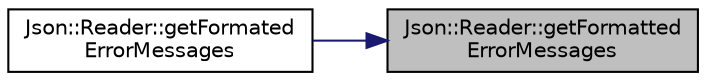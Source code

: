 digraph "Json::Reader::getFormattedErrorMessages"
{
 // LATEX_PDF_SIZE
  edge [fontname="Helvetica",fontsize="10",labelfontname="Helvetica",labelfontsize="10"];
  node [fontname="Helvetica",fontsize="10",shape=record];
  rankdir="RL";
  Node1 [label="Json::Reader::getFormatted\lErrorMessages",height=0.2,width=0.4,color="black", fillcolor="grey75", style="filled", fontcolor="black",tooltip="Returns a user friendly string that list errors in the parsed document."];
  Node1 -> Node2 [dir="back",color="midnightblue",fontsize="10",style="solid",fontname="Helvetica"];
  Node2 [label="Json::Reader::getFormated\lErrorMessages",height=0.2,width=0.4,color="black", fillcolor="white", style="filled",URL="$class_json_1_1_reader.html#a791cbc5afd1bef1631e07239dc452c79",tooltip="Returns a user friendly string that list errors in the parsed document."];
}
